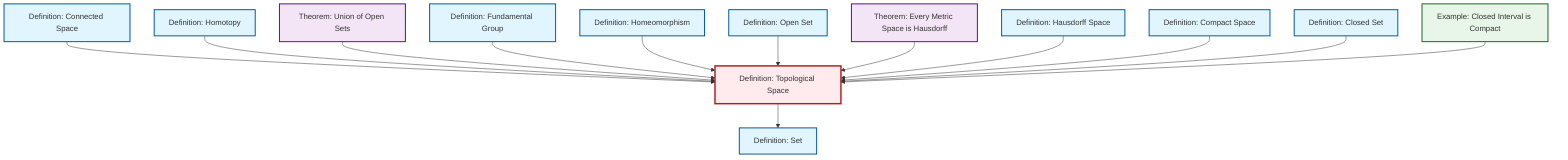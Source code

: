 graph TD
    classDef definition fill:#e1f5fe,stroke:#01579b,stroke-width:2px
    classDef theorem fill:#f3e5f5,stroke:#4a148c,stroke-width:2px
    classDef axiom fill:#fff3e0,stroke:#e65100,stroke-width:2px
    classDef example fill:#e8f5e9,stroke:#1b5e20,stroke-width:2px
    classDef current fill:#ffebee,stroke:#b71c1c,stroke-width:3px
    def-set["Definition: Set"]:::definition
    def-topological-space["Definition: Topological Space"]:::definition
    def-compact["Definition: Compact Space"]:::definition
    def-homeomorphism["Definition: Homeomorphism"]:::definition
    def-closed-set["Definition: Closed Set"]:::definition
    thm-metric-hausdorff["Theorem: Every Metric Space is Hausdorff"]:::theorem
    thm-union-open-sets["Theorem: Union of Open Sets"]:::theorem
    def-homotopy["Definition: Homotopy"]:::definition
    ex-closed-interval-compact["Example: Closed Interval is Compact"]:::example
    def-open-set["Definition: Open Set"]:::definition
    def-fundamental-group["Definition: Fundamental Group"]:::definition
    def-hausdorff["Definition: Hausdorff Space"]:::definition
    def-connected["Definition: Connected Space"]:::definition
    def-connected --> def-topological-space
    def-homotopy --> def-topological-space
    thm-union-open-sets --> def-topological-space
    def-fundamental-group --> def-topological-space
    def-topological-space --> def-set
    def-homeomorphism --> def-topological-space
    def-open-set --> def-topological-space
    thm-metric-hausdorff --> def-topological-space
    def-hausdorff --> def-topological-space
    def-compact --> def-topological-space
    def-closed-set --> def-topological-space
    ex-closed-interval-compact --> def-topological-space
    class def-topological-space current